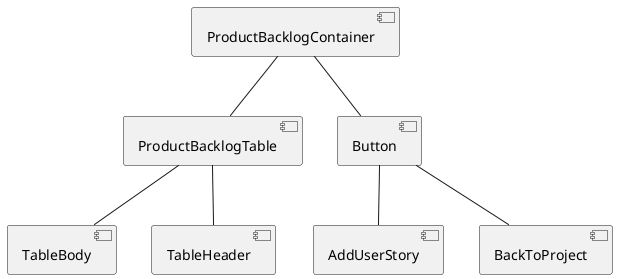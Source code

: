 @startuml

[ProductBacklogContainer] as PBContainer
[ProductBacklogTable] as PBTable
[TableBody] as TBody
[TableHeader] as THeader
[Button] as Button
[AddUserStory] as AddUS
[BackToProject] as BackProj

PBContainer -- PBTable
PBTable -- TBody
PBTable -- THeader
PBContainer -- Button
Button -- AddUS
Button -- BackProj


@enduml